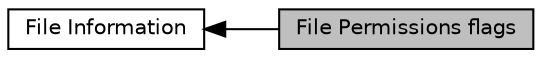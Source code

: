 digraph "File Permissions flags"
{
  edge [fontname="Helvetica",fontsize="10",labelfontname="Helvetica",labelfontsize="10"];
  node [fontname="Helvetica",fontsize="10",shape=record];
  rankdir=LR;
  Node0 [label="File Permissions flags",height=0.2,width=0.4,color="black", fillcolor="grey75", style="filled", fontcolor="black"];
  Node1 [label="File Information",height=0.2,width=0.4,color="black", fillcolor="white", style="filled",URL="$group__apr__file__info.html"];
  Node1->Node0 [shape=plaintext, dir="back", style="solid"];
}
